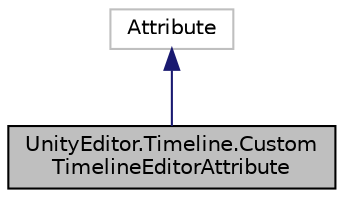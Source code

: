 digraph "UnityEditor.Timeline.CustomTimelineEditorAttribute"
{
 // LATEX_PDF_SIZE
  edge [fontname="Helvetica",fontsize="10",labelfontname="Helvetica",labelfontsize="10"];
  node [fontname="Helvetica",fontsize="10",shape=record];
  Node1 [label="UnityEditor.Timeline.Custom\lTimelineEditorAttribute",height=0.2,width=0.4,color="black", fillcolor="grey75", style="filled", fontcolor="black",tooltip="Attribute that specifies a class as an editor for an extended Timeline type."];
  Node2 -> Node1 [dir="back",color="midnightblue",fontsize="10",style="solid",fontname="Helvetica"];
  Node2 [label="Attribute",height=0.2,width=0.4,color="grey75", fillcolor="white", style="filled",tooltip=" "];
}
